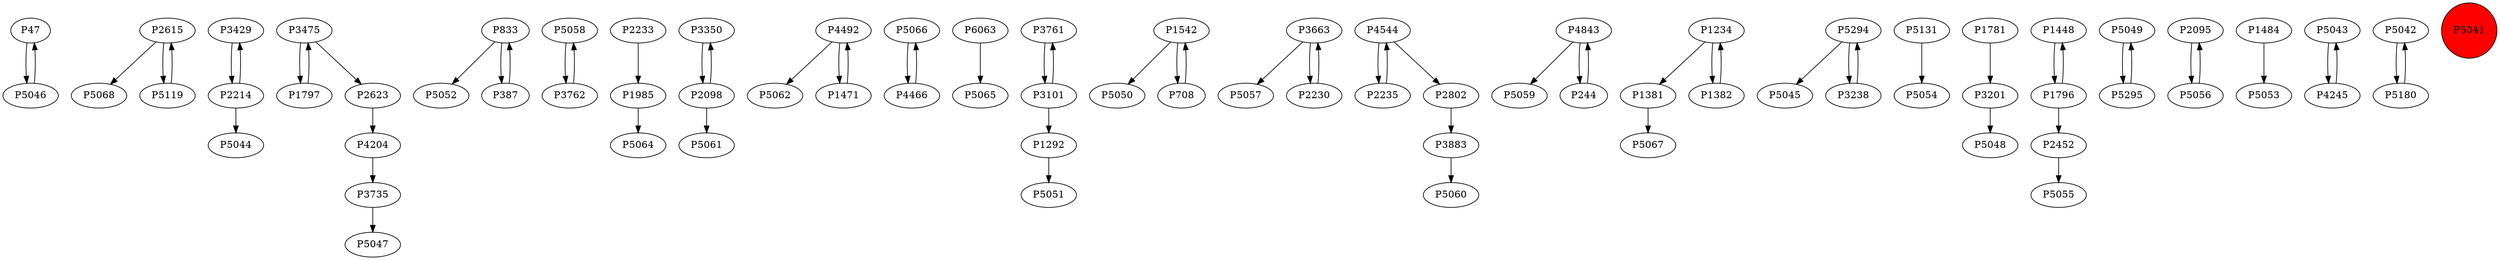 digraph {
	P47 -> P5046
	P2615 -> P5068
	P3429 -> P2214
	P5119 -> P2615
	P3735 -> P5047
	P833 -> P5052
	P5058 -> P3762
	P2214 -> P3429
	P1985 -> P5064
	P3350 -> P2098
	P4492 -> P5062
	P5066 -> P4466
	P4492 -> P1471
	P6063 -> P5065
	P3761 -> P3101
	P1292 -> P5051
	P1542 -> P5050
	P1542 -> P708
	P2098 -> P5061
	P3663 -> P5057
	P2615 -> P5119
	P4544 -> P2235
	P4843 -> P5059
	P1381 -> P5067
	P2802 -> P3883
	P2098 -> P3350
	P5294 -> P5045
	P1234 -> P1381
	P5131 -> P5054
	P3238 -> P5294
	P3201 -> P5048
	P1382 -> P1234
	P708 -> P1542
	P1471 -> P4492
	P1234 -> P1382
	P387 -> P833
	P1448 -> P1796
	P5294 -> P3238
	P5049 -> P5295
	P3475 -> P1797
	P3762 -> P5058
	P4466 -> P5066
	P2214 -> P5044
	P1796 -> P1448
	P2623 -> P4204
	P5295 -> P5049
	P2095 -> P5056
	P4544 -> P2802
	P3101 -> P1292
	P1484 -> P5053
	P5046 -> P47
	P1781 -> P3201
	P5056 -> P2095
	P2230 -> P3663
	P2233 -> P1985
	P3101 -> P3761
	P5043 -> P4245
	P2452 -> P5055
	P5042 -> P5180
	P4843 -> P244
	P3883 -> P5060
	P4204 -> P3735
	P2235 -> P4544
	P5180 -> P5042
	P1797 -> P3475
	P3475 -> P2623
	P4245 -> P5043
	P3663 -> P2230
	P1796 -> P2452
	P833 -> P387
	P244 -> P4843
	P5041 [shape=circle]
	P5041 [style=filled]
	P5041 [fillcolor=red]
}